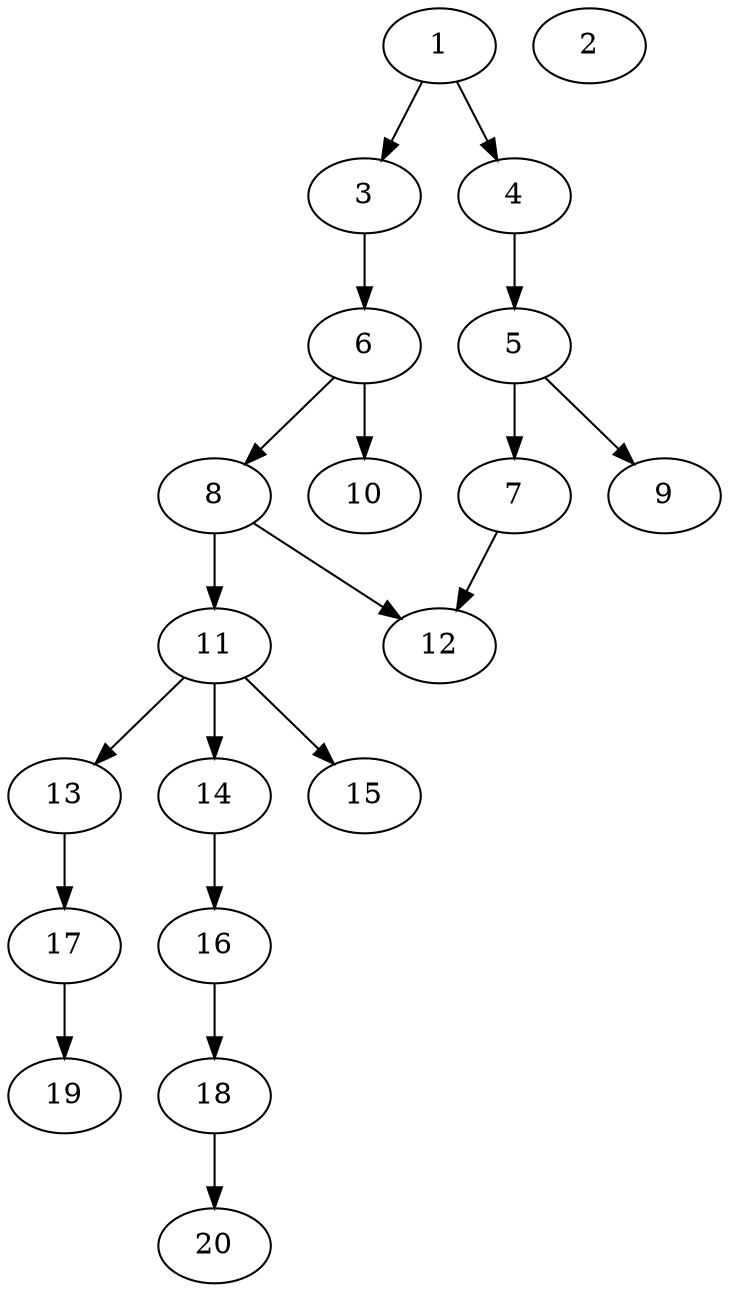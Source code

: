 // DAG automatically generated by daggen at Sat Jul 27 15:34:46 2019
// ./daggen --dot -n 20 --ccr 0.3 --fat 0.4 --regular 0.5 --density 0.4 --mindata 5242880 --maxdata 52428800 
digraph G {
  1 [size="92726613", alpha="0.12", expect_size="27817984"] 
  1 -> 3 [size ="27817984"]
  1 -> 4 [size ="27817984"]
  2 [size="35669333", alpha="0.15", expect_size="10700800"] 
  3 [size="104400213", alpha="0.16", expect_size="31320064"] 
  3 -> 6 [size ="31320064"]
  4 [size="18548053", alpha="0.07", expect_size="5564416"] 
  4 -> 5 [size ="5564416"]
  5 [size="27944960", alpha="0.01", expect_size="8383488"] 
  5 -> 7 [size ="8383488"]
  5 -> 9 [size ="8383488"]
  6 [size="70652587", alpha="0.01", expect_size="21195776"] 
  6 -> 8 [size ="21195776"]
  6 -> 10 [size ="21195776"]
  7 [size="125204480", alpha="0.02", expect_size="37561344"] 
  7 -> 12 [size ="37561344"]
  8 [size="115374080", alpha="0.09", expect_size="34612224"] 
  8 -> 11 [size ="34612224"]
  8 -> 12 [size ="34612224"]
  9 [size="33716907", alpha="0.14", expect_size="10115072"] 
  10 [size="135557120", alpha="0.01", expect_size="40667136"] 
  11 [size="138175147", alpha="0.10", expect_size="41452544"] 
  11 -> 13 [size ="41452544"]
  11 -> 14 [size ="41452544"]
  11 -> 15 [size ="41452544"]
  12 [size="77451947", alpha="0.02", expect_size="23235584"] 
  13 [size="34498560", alpha="0.05", expect_size="10349568"] 
  13 -> 17 [size ="10349568"]
  14 [size="157545813", alpha="0.16", expect_size="47263744"] 
  14 -> 16 [size ="47263744"]
  15 [size="51582293", alpha="0.05", expect_size="15474688"] 
  16 [size="57207467", alpha="0.16", expect_size="17162240"] 
  16 -> 18 [size ="17162240"]
  17 [size="68867413", alpha="0.15", expect_size="20660224"] 
  17 -> 19 [size ="20660224"]
  18 [size="86964907", alpha="0.19", expect_size="26089472"] 
  18 -> 20 [size ="26089472"]
  19 [size="156299947", alpha="0.03", expect_size="46889984"] 
  20 [size="106895360", alpha="0.12", expect_size="32068608"] 
}
